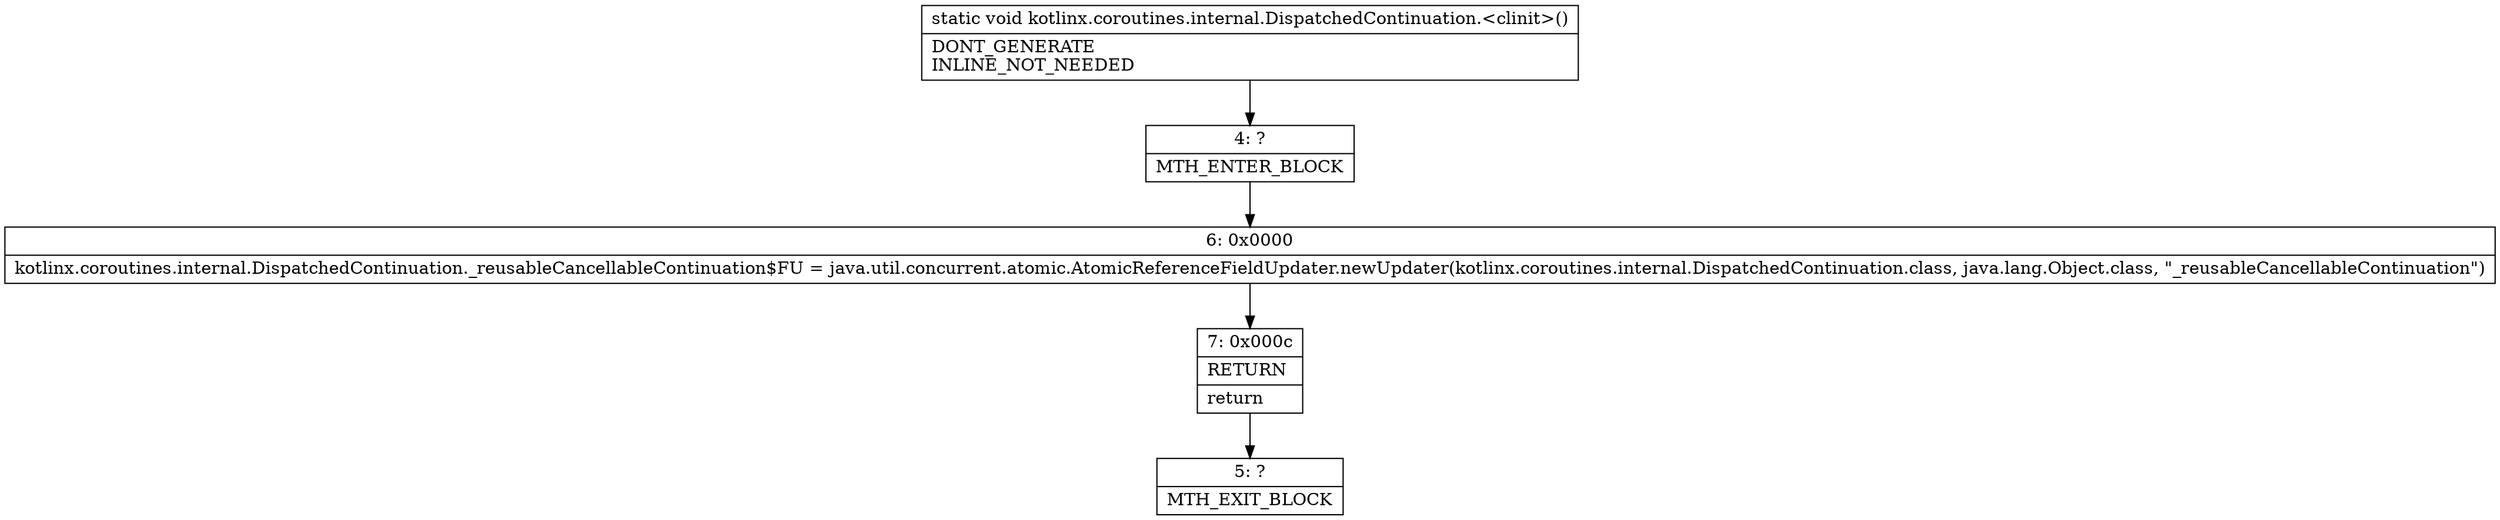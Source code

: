 digraph "CFG forkotlinx.coroutines.internal.DispatchedContinuation.\<clinit\>()V" {
Node_4 [shape=record,label="{4\:\ ?|MTH_ENTER_BLOCK\l}"];
Node_6 [shape=record,label="{6\:\ 0x0000|kotlinx.coroutines.internal.DispatchedContinuation._reusableCancellableContinuation$FU = java.util.concurrent.atomic.AtomicReferenceFieldUpdater.newUpdater(kotlinx.coroutines.internal.DispatchedContinuation.class, java.lang.Object.class, \"_reusableCancellableContinuation\")\l}"];
Node_7 [shape=record,label="{7\:\ 0x000c|RETURN\l|return\l}"];
Node_5 [shape=record,label="{5\:\ ?|MTH_EXIT_BLOCK\l}"];
MethodNode[shape=record,label="{static void kotlinx.coroutines.internal.DispatchedContinuation.\<clinit\>()  | DONT_GENERATE\lINLINE_NOT_NEEDED\l}"];
MethodNode -> Node_4;Node_4 -> Node_6;
Node_6 -> Node_7;
Node_7 -> Node_5;
}

